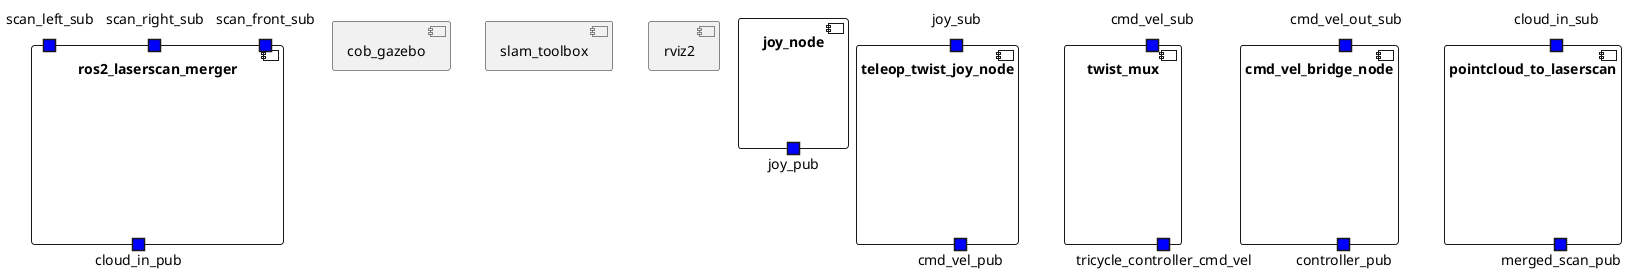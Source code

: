 @startuml

/'SUBSYSTEMS'/
component cob_gazebo {
 }

  component joy_node {

/' PORTS DEFINED AS AVAILABLE IN THE ROSSYSTEM FILE '/
    portout joy_node.joy_pub as "joy_pub" #blue

/' PORTS FROM THE ORIGINAL NODE '/
  }

  component teleop_twist_joy_node {

/' PORTS DEFINED AS AVAILABLE IN THE ROSSYSTEM FILE '/
    portin teleop_twist_joy_node.joy_sub as "joy_sub" #blue
    portout teleop_twist_joy_node.cmd_vel_pub as "cmd_vel_pub" #blue

/' PORTS FROM THE ORIGINAL NODE '/
  }

  component twist_mux {

/' PORTS DEFINED AS AVAILABLE IN THE ROSSYSTEM FILE '/
    portin twist_mux.cmd_vel_sub as "cmd_vel_sub" #blue
    portout twist_mux.tricycle_controller_cmd_vel as "tricycle_controller_cmd_vel" #blue

/' PORTS FROM THE ORIGINAL NODE '/
  }

  component cmd_vel_bridge_node {

/' PORTS DEFINED AS AVAILABLE IN THE ROSSYSTEM FILE '/
    portin cmd_vel_bridge_node.cmd_vel_out_sub as "cmd_vel_out_sub" #blue
    portout cmd_vel_bridge_node.controller_pub as "controller_pub" #blue

/' PORTS FROM THE ORIGINAL NODE '/
  }

  component ros2_laserscan_merger {

/' PORTS DEFINED AS AVAILABLE IN THE ROSSYSTEM FILE '/
    portout ros2_laserscan_merger.cloud_in_pub as "cloud_in_pub" #blue
    portin ros2_laserscan_merger.scan_left_sub as "scan_left_sub" #blue
    portin ros2_laserscan_merger.scan_right_sub as "scan_right_sub" #blue
    portin ros2_laserscan_merger.scan_front_sub as "scan_front_sub" #blue

/' PORTS FROM THE ORIGINAL NODE '/
  }

  component pointcloud_to_laserscan {

/' PORTS DEFINED AS AVAILABLE IN THE ROSSYSTEM FILE '/
    portin pointcloud_to_laserscan.cloud_in_sub as "cloud_in_sub" #blue
    portout pointcloud_to_laserscan.merged_scan_pub as "merged_scan_pub" #blue

/' PORTS FROM THE ORIGINAL NODE '/
  }

  component slam_toolbox {

/' PORTS DEFINED AS AVAILABLE IN THE ROSSYSTEM FILE '/

/' PORTS FROM THE ORIGINAL NODE '/
  }

  component rviz2 {

/' PORTS DEFINED AS AVAILABLE IN THE ROSSYSTEM FILE '/

/' PORTS FROM THE ORIGINAL NODE '/
  }


@enduml